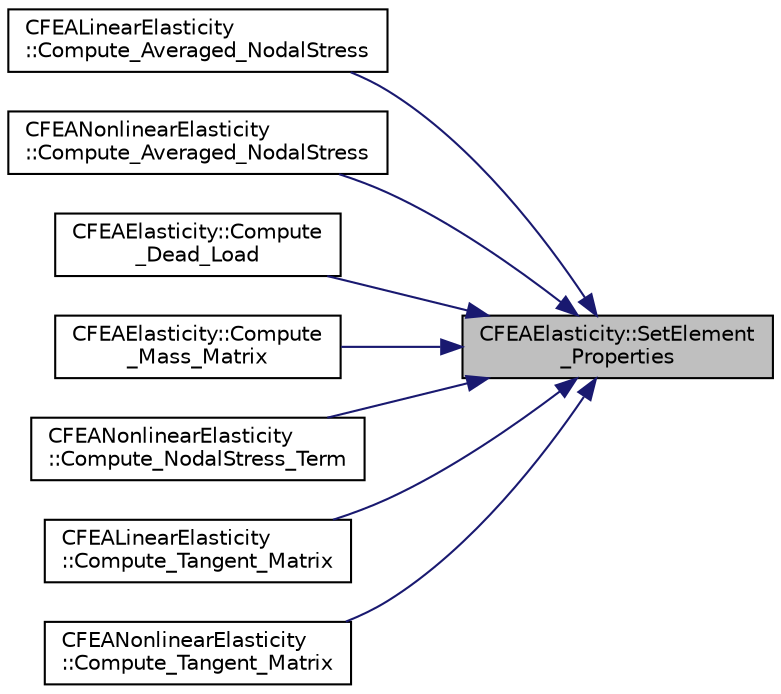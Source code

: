 digraph "CFEAElasticity::SetElement_Properties"
{
 // LATEX_PDF_SIZE
  edge [fontname="Helvetica",fontsize="10",labelfontname="Helvetica",labelfontsize="10"];
  node [fontname="Helvetica",fontsize="10",shape=record];
  rankdir="RL";
  Node1 [label="CFEAElasticity::SetElement\l_Properties",height=0.2,width=0.4,color="black", fillcolor="grey75", style="filled", fontcolor="black",tooltip="Set element material properties."];
  Node1 -> Node2 [dir="back",color="midnightblue",fontsize="10",style="solid",fontname="Helvetica"];
  Node2 [label="CFEALinearElasticity\l::Compute_Averaged_NodalStress",height=0.2,width=0.4,color="black", fillcolor="white", style="filled",URL="$classCFEALinearElasticity.html#a288e8d51aa0dbb19df8abbbbcdbac73d",tooltip="Compute averaged nodal stresses (for post processing)."];
  Node1 -> Node3 [dir="back",color="midnightblue",fontsize="10",style="solid",fontname="Helvetica"];
  Node3 [label="CFEANonlinearElasticity\l::Compute_Averaged_NodalStress",height=0.2,width=0.4,color="black", fillcolor="white", style="filled",URL="$classCFEANonlinearElasticity.html#a5e58a54abd621567a59edb8cf8e1840a",tooltip="Compute averaged nodal stresses (for post processing)."];
  Node1 -> Node4 [dir="back",color="midnightblue",fontsize="10",style="solid",fontname="Helvetica"];
  Node4 [label="CFEAElasticity::Compute\l_Dead_Load",height=0.2,width=0.4,color="black", fillcolor="white", style="filled",URL="$classCFEAElasticity.html#a31ab10608a0f2b45808ee5635f0ec7d5",tooltip="Compute the nodal gravity loads for an element."];
  Node1 -> Node5 [dir="back",color="midnightblue",fontsize="10",style="solid",fontname="Helvetica"];
  Node5 [label="CFEAElasticity::Compute\l_Mass_Matrix",height=0.2,width=0.4,color="black", fillcolor="white", style="filled",URL="$classCFEAElasticity.html#aa915d6053f8f7ea785ce4a44033b3c18",tooltip="Build the mass matrix of an element."];
  Node1 -> Node6 [dir="back",color="midnightblue",fontsize="10",style="solid",fontname="Helvetica"];
  Node6 [label="CFEANonlinearElasticity\l::Compute_NodalStress_Term",height=0.2,width=0.4,color="black", fillcolor="white", style="filled",URL="$classCFEANonlinearElasticity.html#a898db96454279eeab05c6f91408e233c",tooltip="Compute the nodal stress terms for an element."];
  Node1 -> Node7 [dir="back",color="midnightblue",fontsize="10",style="solid",fontname="Helvetica"];
  Node7 [label="CFEALinearElasticity\l::Compute_Tangent_Matrix",height=0.2,width=0.4,color="black", fillcolor="white", style="filled",URL="$classCFEALinearElasticity.html#a294b57499c97b1aeeb60330818f99ca4",tooltip="Build the tangent stiffness matrix of an element."];
  Node1 -> Node8 [dir="back",color="midnightblue",fontsize="10",style="solid",fontname="Helvetica"];
  Node8 [label="CFEANonlinearElasticity\l::Compute_Tangent_Matrix",height=0.2,width=0.4,color="black", fillcolor="white", style="filled",URL="$classCFEANonlinearElasticity.html#a030a902bbc782bab5bcad7479cae99bf",tooltip="Build the tangent stiffness matrix of an element."];
}
